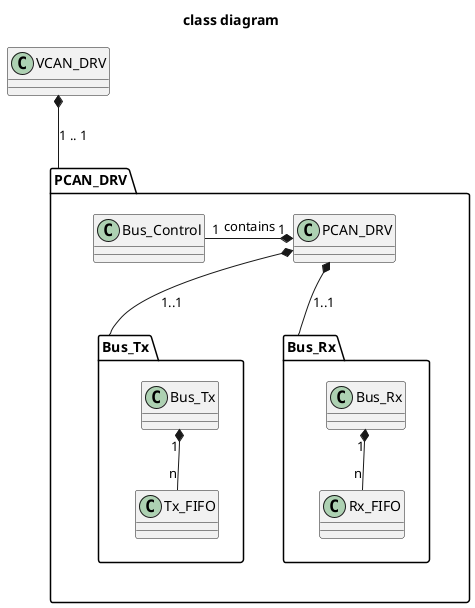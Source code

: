{
  "sha1": "5rchyjpoov8e7fzew4490bna7cnjzan",
  "insertion": {
    "when": "2024-05-30T20:48:20.790Z",
    "url": "http://plantuml.sourceforge.net/qa/?qa=5242/miss-formed-arrows-in-class-diagram",
    "user": "plantuml@gmail.com"
  }
}
@startuml
 title  class diagram
 
VCAN_DRV *-- PCAN_DRV : 1 .. 1
 
class VCAN_DRV {
 
}
 
 
package PCAN_DRV {
PCAN_DRV "1" *-left- "1" Bus_Control : contains
PCAN_DRV *-- Bus_Tx : 1..1
PCAN_DRV *-- Bus_Rx : 1..1
 
class PCAN_DRV {
}
 
class Bus_Control {
}
 
package Bus_Tx {
Bus_Tx "1" *--  "n" Tx_FIFO 
class Bus_Tx { 
}
 
class Tx_FIFO {
 
}
}
 
package Bus_Rx {
Bus_Rx "1" *-- "n" Rx_FIFO
class Bus_Rx {
}
 
class Rx_FIFO {
} 
 
} 
}
@enduml
